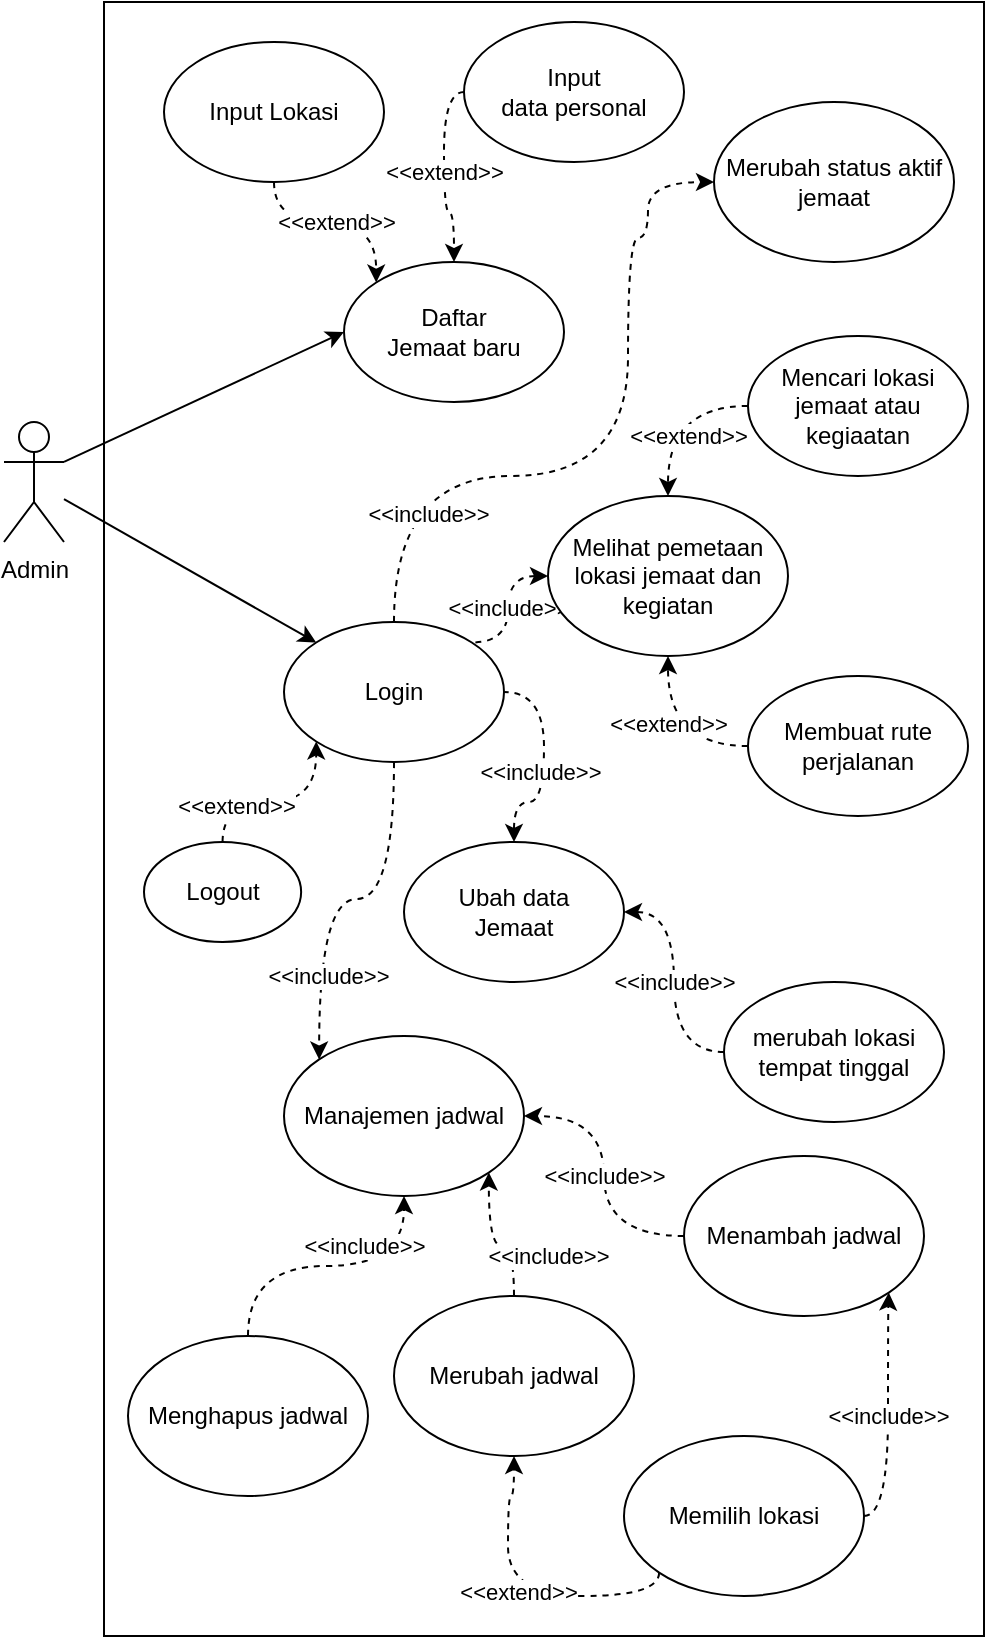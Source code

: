 <mxfile version="21.5.0" type="github" pages="3">
  <diagram id="PjaSomSAxZqeQff5UeBx" name="Page-1">
    <mxGraphModel dx="1183" dy="622" grid="1" gridSize="10" guides="1" tooltips="1" connect="1" arrows="1" fold="1" page="1" pageScale="1" pageWidth="850" pageHeight="1100" math="0" shadow="0">
      <root>
        <mxCell id="0" />
        <mxCell id="1" parent="0" />
        <mxCell id="oAogq-LFnRfuJZU5k4ZR-1" value="" style="rounded=0;whiteSpace=wrap;html=1;fillColor=none;" parent="1" vertex="1">
          <mxGeometry x="238" y="63" width="440" height="817" as="geometry" />
        </mxCell>
        <mxCell id="aWMtllWsBTUP_dESaWZA-5" style="rounded=0;orthogonalLoop=1;jettySize=auto;html=1;entryX=0;entryY=0;entryDx=0;entryDy=0;endArrow=classic;endFill=1;" parent="1" source="5i8q8Ae321yIFf5_sVQl-1" target="5i8q8Ae321yIFf5_sVQl-6" edge="1">
          <mxGeometry relative="1" as="geometry" />
        </mxCell>
        <mxCell id="5i8q8Ae321yIFf5_sVQl-1" value="Admin" style="shape=umlActor;verticalLabelPosition=bottom;verticalAlign=top;html=1;outlineConnect=0;" parent="1" vertex="1">
          <mxGeometry x="188" y="273" width="30" height="60" as="geometry" />
        </mxCell>
        <mxCell id="SHm0H9Nl2SgOr4pGvu5s-22" style="rounded=0;orthogonalLoop=1;jettySize=auto;html=1;exitX=0;exitY=0.5;exitDx=0;exitDy=0;entryX=1;entryY=0.333;entryDx=0;entryDy=0;entryPerimeter=0;startArrow=classic;startFill=1;endArrow=none;endFill=0;" parent="1" source="5i8q8Ae321yIFf5_sVQl-4" target="5i8q8Ae321yIFf5_sVQl-1" edge="1">
          <mxGeometry relative="1" as="geometry" />
        </mxCell>
        <mxCell id="5i8q8Ae321yIFf5_sVQl-4" value="Daftar &lt;br&gt;Jemaat baru" style="ellipse;whiteSpace=wrap;html=1;" parent="1" vertex="1">
          <mxGeometry x="358" y="193" width="110" height="70" as="geometry" />
        </mxCell>
        <mxCell id="kEfEPlutwUP2fI0mQ0NT-2" value="&amp;lt;&amp;lt;include&amp;gt;&amp;gt;" style="edgeStyle=orthogonalEdgeStyle;rounded=0;orthogonalLoop=1;jettySize=auto;html=1;entryX=1;entryY=0.5;entryDx=0;entryDy=0;curved=1;dashed=1;startArrow=classic;startFill=1;endArrow=none;endFill=0;" parent="1" source="5i8q8Ae321yIFf5_sVQl-5" target="5i8q8Ae321yIFf5_sVQl-6" edge="1">
          <mxGeometry x="-0.4" y="15" relative="1" as="geometry">
            <mxPoint as="offset" />
          </mxGeometry>
        </mxCell>
        <mxCell id="5i8q8Ae321yIFf5_sVQl-5" value="Ubah data&lt;br&gt;Jemaat" style="ellipse;whiteSpace=wrap;html=1;" parent="1" vertex="1">
          <mxGeometry x="388" y="483" width="110" height="70" as="geometry" />
        </mxCell>
        <mxCell id="tZJHribwcrpN3SCtA5x7-18" value="&amp;lt;&amp;lt;include&amp;gt;&amp;gt;" style="edgeStyle=orthogonalEdgeStyle;rounded=0;orthogonalLoop=1;jettySize=auto;html=1;entryX=0;entryY=0;entryDx=0;entryDy=0;curved=1;dashed=1;" edge="1" parent="1" source="5i8q8Ae321yIFf5_sVQl-6" target="tZJHribwcrpN3SCtA5x7-7">
          <mxGeometry x="0.552" y="4" relative="1" as="geometry">
            <mxPoint as="offset" />
          </mxGeometry>
        </mxCell>
        <mxCell id="tZJHribwcrpN3SCtA5x7-19" value="&amp;lt;&amp;lt;include&amp;gt;&amp;gt;" style="edgeStyle=orthogonalEdgeStyle;rounded=0;orthogonalLoop=1;jettySize=auto;html=1;entryX=0;entryY=0.5;entryDx=0;entryDy=0;curved=1;exitX=0.5;exitY=0;exitDx=0;exitDy=0;dashed=1;" edge="1" parent="1" source="5i8q8Ae321yIFf5_sVQl-6" target="tZJHribwcrpN3SCtA5x7-3">
          <mxGeometry x="-0.713" y="-17" relative="1" as="geometry">
            <Array as="points">
              <mxPoint x="383" y="300" />
              <mxPoint x="500" y="300" />
              <mxPoint x="500" y="181" />
              <mxPoint x="510" y="181" />
              <mxPoint x="510" y="153" />
            </Array>
            <mxPoint as="offset" />
          </mxGeometry>
        </mxCell>
        <mxCell id="5i8q8Ae321yIFf5_sVQl-6" value="Login" style="ellipse;whiteSpace=wrap;html=1;" parent="1" vertex="1">
          <mxGeometry x="328" y="373" width="110" height="70" as="geometry" />
        </mxCell>
        <mxCell id="SHm0H9Nl2SgOr4pGvu5s-24" value="&amp;lt;&amp;lt;extend&amp;gt;&amp;gt;" style="edgeStyle=orthogonalEdgeStyle;rounded=0;orthogonalLoop=1;jettySize=auto;html=1;entryX=0;entryY=1;entryDx=0;entryDy=0;curved=1;dashed=1;" parent="1" source="5i8q8Ae321yIFf5_sVQl-8" target="5i8q8Ae321yIFf5_sVQl-6" edge="1">
          <mxGeometry x="-0.433" y="-3" relative="1" as="geometry">
            <mxPoint x="-1" y="-1" as="offset" />
          </mxGeometry>
        </mxCell>
        <mxCell id="5i8q8Ae321yIFf5_sVQl-8" value="Logout" style="ellipse;whiteSpace=wrap;html=1;" parent="1" vertex="1">
          <mxGeometry x="258" y="483" width="78.57" height="50" as="geometry" />
        </mxCell>
        <mxCell id="5i8q8Ae321yIFf5_sVQl-23" value="&amp;lt;&amp;lt;extend&amp;gt;&amp;gt;" style="endArrow=classic;html=1;rounded=0;exitX=0.5;exitY=1;exitDx=0;exitDy=0;entryX=0;entryY=0;entryDx=0;entryDy=0;jumpStyle=arc;jumpSize=27;endFill=1;edgeStyle=orthogonalEdgeStyle;curved=1;dashed=1;" parent="1" source="5i8q8Ae321yIFf5_sVQl-24" target="5i8q8Ae321yIFf5_sVQl-4" edge="1">
          <mxGeometry width="160" relative="1" as="geometry">
            <mxPoint x="248" y="373" as="sourcePoint" />
            <mxPoint x="408" y="373" as="targetPoint" />
          </mxGeometry>
        </mxCell>
        <mxCell id="5i8q8Ae321yIFf5_sVQl-24" value="Input Lokasi" style="ellipse;whiteSpace=wrap;html=1;" parent="1" vertex="1">
          <mxGeometry x="268" y="83" width="110" height="70" as="geometry" />
        </mxCell>
        <mxCell id="5i8q8Ae321yIFf5_sVQl-27" value="Input &lt;br&gt;data personal" style="ellipse;whiteSpace=wrap;html=1;" parent="1" vertex="1">
          <mxGeometry x="418" y="73" width="110" height="70" as="geometry" />
        </mxCell>
        <mxCell id="5i8q8Ae321yIFf5_sVQl-28" value="&amp;lt;&amp;lt;extend&amp;gt;&amp;gt;" style="endArrow=classic;html=1;rounded=0;exitX=0;exitY=0.5;exitDx=0;exitDy=0;entryX=0.5;entryY=0;entryDx=0;entryDy=0;jumpStyle=arc;jumpSize=27;endFill=1;edgeStyle=orthogonalEdgeStyle;curved=1;dashed=1;" parent="1" source="5i8q8Ae321yIFf5_sVQl-27" target="5i8q8Ae321yIFf5_sVQl-4" edge="1">
          <mxGeometry width="160" relative="1" as="geometry">
            <mxPoint x="328" y="178" as="sourcePoint" />
            <mxPoint x="383.928" y="213.367" as="targetPoint" />
          </mxGeometry>
        </mxCell>
        <mxCell id="kEfEPlutwUP2fI0mQ0NT-4" value="&amp;lt;&amp;lt;include&amp;gt;&amp;gt;" style="edgeStyle=orthogonalEdgeStyle;rounded=0;orthogonalLoop=1;jettySize=auto;html=1;entryX=1;entryY=0.5;entryDx=0;entryDy=0;curved=1;dashed=1;" parent="1" source="kEfEPlutwUP2fI0mQ0NT-3" target="5i8q8Ae321yIFf5_sVQl-5" edge="1">
          <mxGeometry x="0.009" relative="1" as="geometry">
            <mxPoint as="offset" />
          </mxGeometry>
        </mxCell>
        <mxCell id="kEfEPlutwUP2fI0mQ0NT-3" value="merubah lokasi tempat tinggal" style="ellipse;whiteSpace=wrap;html=1;" parent="1" vertex="1">
          <mxGeometry x="548" y="553" width="110" height="70" as="geometry" />
        </mxCell>
        <mxCell id="SHm0H9Nl2SgOr4pGvu5s-3" value="&amp;lt;&amp;lt;include&amp;gt;&amp;gt;" style="edgeStyle=orthogonalEdgeStyle;rounded=0;orthogonalLoop=1;jettySize=auto;html=1;exitX=0;exitY=0.5;exitDx=0;exitDy=0;entryX=1;entryY=0;entryDx=0;entryDy=0;curved=1;dashed=1;startArrow=classic;startFill=1;endArrow=none;endFill=0;" parent="1" source="SHm0H9Nl2SgOr4pGvu5s-2" target="5i8q8Ae321yIFf5_sVQl-6" edge="1">
          <mxGeometry relative="1" as="geometry" />
        </mxCell>
        <mxCell id="SHm0H9Nl2SgOr4pGvu5s-2" value="Melihat pemetaan lokasi jemaat dan kegiatan" style="ellipse;whiteSpace=wrap;html=1;" parent="1" vertex="1">
          <mxGeometry x="460" y="310" width="120" height="80" as="geometry" />
        </mxCell>
        <mxCell id="SHm0H9Nl2SgOr4pGvu5s-6" value="&amp;lt;&amp;lt;extend&amp;gt;&amp;gt;" style="edgeStyle=orthogonalEdgeStyle;rounded=0;orthogonalLoop=1;jettySize=auto;html=1;exitX=0;exitY=0.5;exitDx=0;exitDy=0;entryX=0.5;entryY=0;entryDx=0;entryDy=0;curved=1;dashed=1;" parent="1" source="SHm0H9Nl2SgOr4pGvu5s-4" target="SHm0H9Nl2SgOr4pGvu5s-2" edge="1">
          <mxGeometry x="0.294" y="10" relative="1" as="geometry">
            <mxPoint as="offset" />
          </mxGeometry>
        </mxCell>
        <mxCell id="SHm0H9Nl2SgOr4pGvu5s-4" value="Mencari lokasi jemaat atau kegiaatan" style="ellipse;whiteSpace=wrap;html=1;" parent="1" vertex="1">
          <mxGeometry x="560" y="230" width="110" height="70" as="geometry" />
        </mxCell>
        <mxCell id="SHm0H9Nl2SgOr4pGvu5s-7" value="&amp;lt;&amp;lt;extend&amp;gt;&amp;gt;" style="edgeStyle=orthogonalEdgeStyle;rounded=0;orthogonalLoop=1;jettySize=auto;html=1;exitX=0;exitY=0.5;exitDx=0;exitDy=0;entryX=0.5;entryY=1;entryDx=0;entryDy=0;curved=1;dashed=1;" parent="1" source="SHm0H9Nl2SgOr4pGvu5s-5" target="SHm0H9Nl2SgOr4pGvu5s-2" edge="1">
          <mxGeometry x="0.201" relative="1" as="geometry">
            <mxPoint as="offset" />
          </mxGeometry>
        </mxCell>
        <mxCell id="SHm0H9Nl2SgOr4pGvu5s-5" value="Membuat rute perjalanan" style="ellipse;whiteSpace=wrap;html=1;" parent="1" vertex="1">
          <mxGeometry x="560" y="400" width="110" height="70" as="geometry" />
        </mxCell>
        <mxCell id="tZJHribwcrpN3SCtA5x7-3" value="Merubah status aktif jemaat" style="ellipse;whiteSpace=wrap;html=1;" vertex="1" parent="1">
          <mxGeometry x="543" y="113" width="120" height="80" as="geometry" />
        </mxCell>
        <mxCell id="tZJHribwcrpN3SCtA5x7-7" value="Manajemen jadwal" style="ellipse;whiteSpace=wrap;html=1;" vertex="1" parent="1">
          <mxGeometry x="328" y="580" width="120" height="80" as="geometry" />
        </mxCell>
        <mxCell id="tZJHribwcrpN3SCtA5x7-8" value="&amp;lt;&amp;lt;include&amp;gt;&amp;gt;" style="edgeStyle=orthogonalEdgeStyle;rounded=0;orthogonalLoop=1;jettySize=auto;html=1;entryX=0.5;entryY=1;entryDx=0;entryDy=0;exitX=0.5;exitY=0;exitDx=0;exitDy=0;curved=1;dashed=1;" edge="1" parent="1" source="tZJHribwcrpN3SCtA5x7-9" target="tZJHribwcrpN3SCtA5x7-7">
          <mxGeometry x="0.248" y="10" relative="1" as="geometry">
            <mxPoint as="offset" />
          </mxGeometry>
        </mxCell>
        <mxCell id="tZJHribwcrpN3SCtA5x7-9" value="Menghapus jadwal" style="ellipse;whiteSpace=wrap;html=1;" vertex="1" parent="1">
          <mxGeometry x="250" y="730" width="120" height="80" as="geometry" />
        </mxCell>
        <mxCell id="tZJHribwcrpN3SCtA5x7-10" value="&amp;lt;&amp;lt;include&amp;gt;&amp;gt;" style="edgeStyle=orthogonalEdgeStyle;rounded=0;orthogonalLoop=1;jettySize=auto;html=1;entryX=1;entryY=1;entryDx=0;entryDy=0;exitX=0.5;exitY=0;exitDx=0;exitDy=0;curved=1;dashed=1;" edge="1" parent="1" source="tZJHribwcrpN3SCtA5x7-11" target="tZJHribwcrpN3SCtA5x7-7">
          <mxGeometry x="-0.462" y="-17" relative="1" as="geometry">
            <mxPoint as="offset" />
          </mxGeometry>
        </mxCell>
        <mxCell id="tZJHribwcrpN3SCtA5x7-11" value="Merubah jadwal" style="ellipse;whiteSpace=wrap;html=1;" vertex="1" parent="1">
          <mxGeometry x="383" y="710" width="120" height="80" as="geometry" />
        </mxCell>
        <mxCell id="tZJHribwcrpN3SCtA5x7-12" value="&amp;lt;&amp;lt;include&amp;gt;&amp;gt;" style="edgeStyle=orthogonalEdgeStyle;rounded=0;orthogonalLoop=1;jettySize=auto;html=1;entryX=1;entryY=0.5;entryDx=0;entryDy=0;curved=1;dashed=1;" edge="1" parent="1" source="tZJHribwcrpN3SCtA5x7-13" target="tZJHribwcrpN3SCtA5x7-7">
          <mxGeometry relative="1" as="geometry" />
        </mxCell>
        <mxCell id="tZJHribwcrpN3SCtA5x7-13" value="Menambah jadwal" style="ellipse;whiteSpace=wrap;html=1;" vertex="1" parent="1">
          <mxGeometry x="528" y="640" width="120" height="80" as="geometry" />
        </mxCell>
        <mxCell id="tZJHribwcrpN3SCtA5x7-14" value="&amp;lt;&amp;lt;include&amp;gt;&amp;gt;" style="edgeStyle=orthogonalEdgeStyle;rounded=0;orthogonalLoop=1;jettySize=auto;html=1;entryX=1;entryY=1;entryDx=0;entryDy=0;exitX=1;exitY=0.5;exitDx=0;exitDy=0;curved=1;dashed=1;" edge="1" parent="1" source="tZJHribwcrpN3SCtA5x7-16" target="tZJHribwcrpN3SCtA5x7-13">
          <mxGeometry relative="1" as="geometry">
            <Array as="points">
              <mxPoint x="630" y="820" />
              <mxPoint x="630" y="720" />
              <mxPoint x="630" y="720" />
            </Array>
          </mxGeometry>
        </mxCell>
        <mxCell id="tZJHribwcrpN3SCtA5x7-15" value="&amp;lt;&amp;lt;extend&amp;gt;&amp;gt;" style="edgeStyle=orthogonalEdgeStyle;rounded=0;orthogonalLoop=1;jettySize=auto;html=1;exitX=0;exitY=1;exitDx=0;exitDy=0;entryX=0.5;entryY=1;entryDx=0;entryDy=0;curved=1;dashed=1;" edge="1" parent="1" source="tZJHribwcrpN3SCtA5x7-16" target="tZJHribwcrpN3SCtA5x7-11">
          <mxGeometry x="0.028" y="-2" relative="1" as="geometry">
            <Array as="points">
              <mxPoint x="516" y="860" />
              <mxPoint x="440" y="860" />
              <mxPoint x="440" y="810" />
              <mxPoint x="443" y="810" />
            </Array>
            <mxPoint as="offset" />
          </mxGeometry>
        </mxCell>
        <mxCell id="tZJHribwcrpN3SCtA5x7-16" value="Memilih lokasi" style="ellipse;whiteSpace=wrap;html=1;" vertex="1" parent="1">
          <mxGeometry x="498" y="780" width="120" height="80" as="geometry" />
        </mxCell>
      </root>
    </mxGraphModel>
  </diagram>
  <diagram id="RAF_GGhkcw0nodtZDPA_" name="Page-2">
    <mxGraphModel dx="868" dy="428" grid="1" gridSize="10" guides="1" tooltips="1" connect="1" arrows="1" fold="1" page="1" pageScale="1" pageWidth="850" pageHeight="1100" math="0" shadow="0">
      <root>
        <mxCell id="0" />
        <mxCell id="1" parent="0" />
        <mxCell id="jIE8mIxhrSkIf84SkjbB-2" value="Cari nama jemaat" style="ellipse;whiteSpace=wrap;html=1;" vertex="1" parent="1">
          <mxGeometry x="250" y="170" width="140" height="70" as="geometry" />
        </mxCell>
        <mxCell id="jIE8mIxhrSkIf84SkjbB-3" value="Pilih marker lokasi &lt;br&gt;dipeta" style="ellipse;whiteSpace=wrap;html=1;" vertex="1" parent="1">
          <mxGeometry x="150" y="300" width="140" height="70" as="geometry" />
        </mxCell>
        <mxCell id="jIE8mIxhrSkIf84SkjbB-4" value="Lokasi yang dituju" style="ellipse;whiteSpace=wrap;html=1;" vertex="1" parent="1">
          <mxGeometry x="340" y="300" width="140" height="70" as="geometry" />
        </mxCell>
        <mxCell id="jIE8mIxhrSkIf84SkjbB-6" value="Use" style="endArrow=open;endSize=12;dashed=1;html=1;rounded=0;jumpStyle=arc;jumpSize=27;entryX=0.5;entryY=0;entryDx=0;entryDy=0;exitX=1;exitY=1;exitDx=0;exitDy=0;" edge="1" parent="1" source="jIE8mIxhrSkIf84SkjbB-2" target="jIE8mIxhrSkIf84SkjbB-4">
          <mxGeometry width="160" relative="1" as="geometry">
            <mxPoint x="400" y="355" as="sourcePoint" />
            <mxPoint x="510.503" y="329.749" as="targetPoint" />
          </mxGeometry>
        </mxCell>
        <mxCell id="FT_0QnsMTjuEVHOiJ7lg-3" value="Extends" style="endArrow=block;endSize=16;endFill=0;html=1;rounded=0;jumpStyle=arc;jumpSize=27;entryX=0;entryY=1;entryDx=0;entryDy=0;exitX=0.5;exitY=0;exitDx=0;exitDy=0;" edge="1" parent="1" source="jIE8mIxhrSkIf84SkjbB-3" target="jIE8mIxhrSkIf84SkjbB-2">
          <mxGeometry width="160" relative="1" as="geometry">
            <mxPoint x="170" y="220" as="sourcePoint" />
            <mxPoint x="630" y="360" as="targetPoint" />
          </mxGeometry>
        </mxCell>
        <mxCell id="FT_0QnsMTjuEVHOiJ7lg-4" value="Rute Perjalanan" style="ellipse;whiteSpace=wrap;html=1;" vertex="1" parent="1">
          <mxGeometry x="470" y="170" width="140" height="70" as="geometry" />
        </mxCell>
        <mxCell id="FT_0QnsMTjuEVHOiJ7lg-6" value="Use" style="endArrow=open;endSize=12;dashed=1;html=1;rounded=0;jumpStyle=arc;jumpSize=27;entryX=0;entryY=0.5;entryDx=0;entryDy=0;exitX=1;exitY=0.5;exitDx=0;exitDy=0;" edge="1" parent="1" source="jIE8mIxhrSkIf84SkjbB-2" target="FT_0QnsMTjuEVHOiJ7lg-4">
          <mxGeometry width="160" relative="1" as="geometry">
            <mxPoint x="379.497" y="239.749" as="sourcePoint" />
            <mxPoint x="420" y="310" as="targetPoint" />
          </mxGeometry>
        </mxCell>
        <mxCell id="48hhQy2klkwX1SX_WkLe-1" value="Cari nama kegiatan" style="ellipse;whiteSpace=wrap;html=1;" vertex="1" parent="1">
          <mxGeometry x="50" y="230" width="140" height="70" as="geometry" />
        </mxCell>
        <mxCell id="48hhQy2klkwX1SX_WkLe-2" value="Extends" style="endArrow=block;endSize=16;endFill=0;html=1;rounded=0;jumpStyle=arc;jumpSize=27;entryX=0;entryY=0.5;entryDx=0;entryDy=0;exitX=1;exitY=0;exitDx=0;exitDy=0;" edge="1" parent="1" source="48hhQy2klkwX1SX_WkLe-1" target="jIE8mIxhrSkIf84SkjbB-2">
          <mxGeometry width="160" relative="1" as="geometry">
            <mxPoint x="230" y="310" as="sourcePoint" />
            <mxPoint x="280.503" y="239.749" as="targetPoint" />
          </mxGeometry>
        </mxCell>
      </root>
    </mxGraphModel>
  </diagram>
  <diagram id="0q7Ql4SBlpcZW3aKY-bH" name="Page-3">
    <mxGraphModel dx="1021" dy="504" grid="1" gridSize="10" guides="1" tooltips="1" connect="1" arrows="1" fold="1" page="1" pageScale="1" pageWidth="850" pageHeight="1100" math="0" shadow="0">
      <root>
        <mxCell id="0" />
        <mxCell id="1" parent="0" />
        <mxCell id="qMnpre456dZbhYS8tqiJ-2" style="edgeStyle=none;rounded=0;jumpStyle=arc;jumpSize=27;orthogonalLoop=1;jettySize=auto;html=1;entryX=0;entryY=0.5;entryDx=0;entryDy=0;" edge="1" parent="1" source="z4ABA9gQAK2XV4W80JZJ-1" target="z4ABA9gQAK2XV4W80JZJ-4">
          <mxGeometry relative="1" as="geometry" />
        </mxCell>
        <mxCell id="qMnpre456dZbhYS8tqiJ-3" style="edgeStyle=none;rounded=0;jumpStyle=arc;jumpSize=27;orthogonalLoop=1;jettySize=auto;html=1;entryX=0;entryY=0.5;entryDx=0;entryDy=0;" edge="1" parent="1" source="z4ABA9gQAK2XV4W80JZJ-1" target="z4ABA9gQAK2XV4W80JZJ-5">
          <mxGeometry relative="1" as="geometry" />
        </mxCell>
        <mxCell id="qMnpre456dZbhYS8tqiJ-4" style="edgeStyle=none;rounded=0;jumpStyle=arc;jumpSize=27;orthogonalLoop=1;jettySize=auto;html=1;entryX=0;entryY=0.5;entryDx=0;entryDy=0;" edge="1" parent="1" source="z4ABA9gQAK2XV4W80JZJ-1" target="z4ABA9gQAK2XV4W80JZJ-6">
          <mxGeometry relative="1" as="geometry" />
        </mxCell>
        <mxCell id="qMnpre456dZbhYS8tqiJ-5" style="edgeStyle=none;rounded=0;jumpStyle=arc;jumpSize=27;orthogonalLoop=1;jettySize=auto;html=1;entryX=0;entryY=0.5;entryDx=0;entryDy=0;" edge="1" parent="1" source="z4ABA9gQAK2XV4W80JZJ-1" target="z4ABA9gQAK2XV4W80JZJ-2">
          <mxGeometry relative="1" as="geometry" />
        </mxCell>
        <mxCell id="qMnpre456dZbhYS8tqiJ-6" style="edgeStyle=none;rounded=0;jumpStyle=arc;jumpSize=27;orthogonalLoop=1;jettySize=auto;html=1;entryX=0;entryY=0.5;entryDx=0;entryDy=0;" edge="1" parent="1" source="z4ABA9gQAK2XV4W80JZJ-1" target="z4ABA9gQAK2XV4W80JZJ-3">
          <mxGeometry relative="1" as="geometry" />
        </mxCell>
        <mxCell id="swKxZh92KxvjyOnFSqCl-4" style="edgeStyle=none;rounded=0;jumpStyle=arc;jumpSize=27;orthogonalLoop=1;jettySize=auto;html=1;entryX=0.205;entryY=0.922;entryDx=0;entryDy=0;fontSize=14;entryPerimeter=0;" edge="1" parent="1" source="z4ABA9gQAK2XV4W80JZJ-1" target="swKxZh92KxvjyOnFSqCl-1">
          <mxGeometry relative="1" as="geometry" />
        </mxCell>
        <mxCell id="z4ABA9gQAK2XV4W80JZJ-1" value="Pengurus" style="shape=umlActor;verticalLabelPosition=bottom;verticalAlign=top;html=1;" vertex="1" parent="1">
          <mxGeometry x="170" y="190" width="30" height="60" as="geometry" />
        </mxCell>
        <mxCell id="oRIM--aJrBusQifgm0hL-1" value="Manajemen Jadwal" style="html=1;fillColor=none;verticalAlign=top;fontStyle=1;fontSize=14;" vertex="1" parent="1">
          <mxGeometry x="280" y="230" width="420" height="300" as="geometry" />
        </mxCell>
        <mxCell id="z4ABA9gQAK2XV4W80JZJ-2" value="Login" style="ellipse;whiteSpace=wrap;html=1;" vertex="1" parent="1">
          <mxGeometry x="400" y="60" width="140" height="70" as="geometry" />
        </mxCell>
        <mxCell id="z4ABA9gQAK2XV4W80JZJ-3" value="Merubah status aktif&lt;br&gt;jemaat" style="ellipse;whiteSpace=wrap;html=1;" vertex="1" parent="1">
          <mxGeometry x="560" y="140" width="140" height="70" as="geometry" />
        </mxCell>
        <mxCell id="z4ABA9gQAK2XV4W80JZJ-4" value="Menambah jadwal&lt;br&gt;kegiatan" style="ellipse;whiteSpace=wrap;html=1;" vertex="1" parent="1">
          <mxGeometry x="355" y="260" width="140" height="70" as="geometry" />
        </mxCell>
        <mxCell id="z4ABA9gQAK2XV4W80JZJ-5" value="Merubah jadwal&lt;br&gt;kegiatan" style="ellipse;whiteSpace=wrap;html=1;" vertex="1" parent="1">
          <mxGeometry x="355" y="350" width="140" height="70" as="geometry" />
        </mxCell>
        <mxCell id="z4ABA9gQAK2XV4W80JZJ-6" value="Menghapus jadwal&lt;br&gt;kegiatan" style="ellipse;whiteSpace=wrap;html=1;" vertex="1" parent="1">
          <mxGeometry x="355" y="440" width="140" height="70" as="geometry" />
        </mxCell>
        <mxCell id="z4ABA9gQAK2XV4W80JZJ-8" value="Memilih lokasi" style="ellipse;whiteSpace=wrap;html=1;" vertex="1" parent="1">
          <mxGeometry x="540" y="320" width="140" height="70" as="geometry" />
        </mxCell>
        <mxCell id="z4ABA9gQAK2XV4W80JZJ-9" value="Use" style="endArrow=open;endSize=12;dashed=1;html=1;rounded=0;jumpStyle=arc;jumpSize=27;exitX=0;exitY=0;exitDx=0;exitDy=0;entryX=1;entryY=0.5;entryDx=0;entryDy=0;" edge="1" parent="1" source="z4ABA9gQAK2XV4W80JZJ-8" target="z4ABA9gQAK2XV4W80JZJ-4">
          <mxGeometry width="160" relative="1" as="geometry">
            <mxPoint x="340" y="350" as="sourcePoint" />
            <mxPoint x="500" y="350" as="targetPoint" />
          </mxGeometry>
        </mxCell>
        <mxCell id="qMnpre456dZbhYS8tqiJ-1" value="Use" style="endArrow=open;endSize=12;dashed=1;html=1;rounded=0;jumpStyle=arc;jumpSize=27;exitX=0;exitY=1;exitDx=0;exitDy=0;entryX=1;entryY=0.5;entryDx=0;entryDy=0;" edge="1" parent="1" source="z4ABA9gQAK2XV4W80JZJ-8" target="z4ABA9gQAK2XV4W80JZJ-5">
          <mxGeometry width="160" relative="1" as="geometry">
            <mxPoint x="570.503" y="340.251" as="sourcePoint" />
            <mxPoint x="505" y="305" as="targetPoint" />
          </mxGeometry>
        </mxCell>
        <mxCell id="oRIM--aJrBusQifgm0hL-2" value="Use" style="endArrow=open;endSize=12;dashed=1;html=1;rounded=0;jumpStyle=arc;jumpSize=27;exitX=0;exitY=0;exitDx=0;exitDy=0;entryX=1;entryY=1;entryDx=0;entryDy=0;" edge="1" parent="1" source="z4ABA9gQAK2XV4W80JZJ-3" target="z4ABA9gQAK2XV4W80JZJ-2">
          <mxGeometry width="160" relative="1" as="geometry">
            <mxPoint x="570.081" y="340.464" as="sourcePoint" />
            <mxPoint x="505" y="305" as="targetPoint" />
          </mxGeometry>
        </mxCell>
        <mxCell id="oRIM--aJrBusQifgm0hL-3" value="Use" style="endArrow=open;endSize=12;dashed=1;html=1;rounded=0;jumpStyle=arc;jumpSize=27;exitX=0.5;exitY=0;exitDx=0;exitDy=0;entryX=0.5;entryY=1;entryDx=0;entryDy=0;" edge="1" parent="1" source="oRIM--aJrBusQifgm0hL-1" target="z4ABA9gQAK2XV4W80JZJ-2">
          <mxGeometry x="0.37" y="2" width="160" relative="1" as="geometry">
            <mxPoint x="580.081" y="350.464" as="sourcePoint" />
            <mxPoint x="515" y="315" as="targetPoint" />
            <mxPoint as="offset" />
          </mxGeometry>
        </mxCell>
        <mxCell id="swKxZh92KxvjyOnFSqCl-1" value="Logout" style="ellipse;whiteSpace=wrap;html=1;" vertex="1" parent="1">
          <mxGeometry x="215" y="60" width="140" height="70" as="geometry" />
        </mxCell>
        <mxCell id="swKxZh92KxvjyOnFSqCl-5" value="Use" style="endArrow=open;endSize=12;dashed=1;html=1;rounded=0;jumpStyle=arc;jumpSize=27;exitX=0;exitY=0;exitDx=0;exitDy=0;entryX=1;entryY=0;entryDx=0;entryDy=0;" edge="1" parent="1" source="z4ABA9gQAK2XV4W80JZJ-2" target="swKxZh92KxvjyOnFSqCl-1">
          <mxGeometry width="160" relative="1" as="geometry">
            <mxPoint x="590.081" y="160.464" as="sourcePoint" />
            <mxPoint x="529.919" y="129.536" as="targetPoint" />
          </mxGeometry>
        </mxCell>
      </root>
    </mxGraphModel>
  </diagram>
</mxfile>
